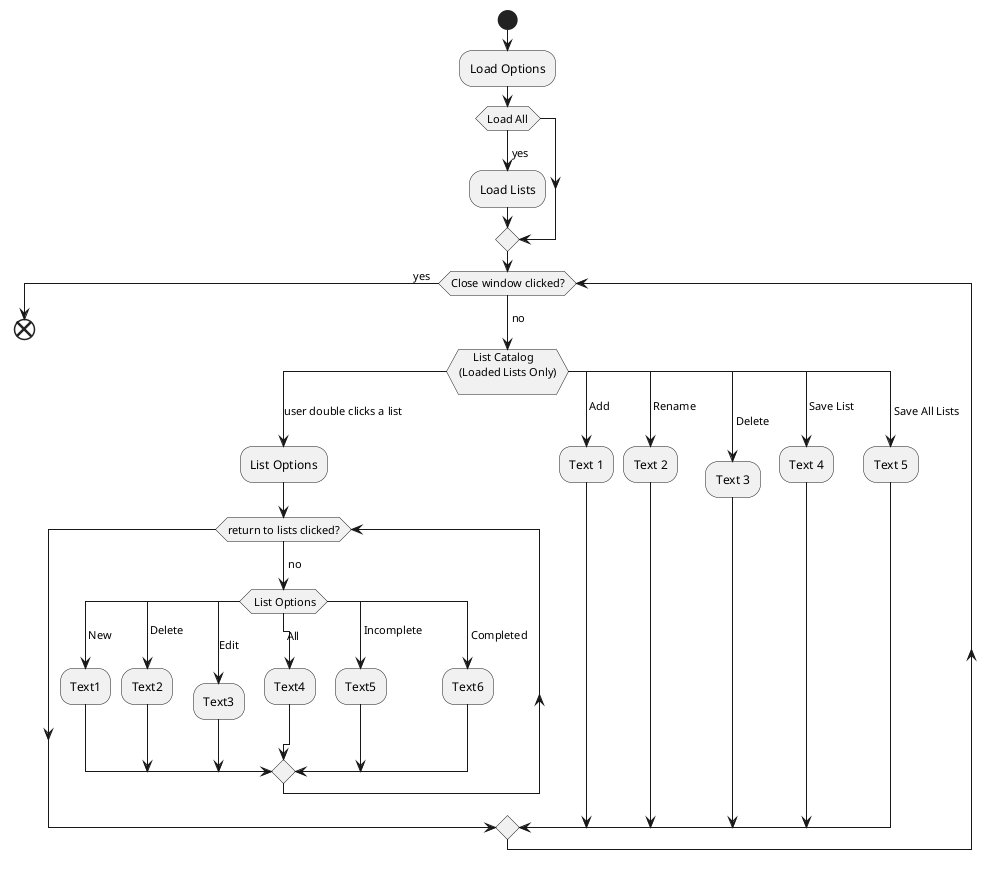 @startuml
'https://plantuml.com/activity-diagram-beta

start

:Load Options;

if(Load All) then(\nyes\n)
    :Load Lists;
endif

while (Close window clicked?) is (\nno)
switch (     List Catalog\n(Loaded Lists Only)\n)

case (user double clicks a list)

    :List Options;
    while(return to lists clicked?) is (\nno)
    switch ( List Options)
    case ( New)
        :Text1;
    case ( Delete)
        :Text2;
    case ( \nEdit)
        :Text3;
    case ( All)
        :Text4;
    case ( Incomplete)
        :Text5;
    case ( Completed)
        :Text6;
    endswitch
    endwhile

case ( Add)
  :Text 1;
case ( Rename)
  :Text 2;
case (\n Delete)
  :Text 3;
case ( Save List)
  :Text 4;
case ( Save All Lists)
  :Text 5;
endswitch

endwhile (yes   )
end


@enduml
